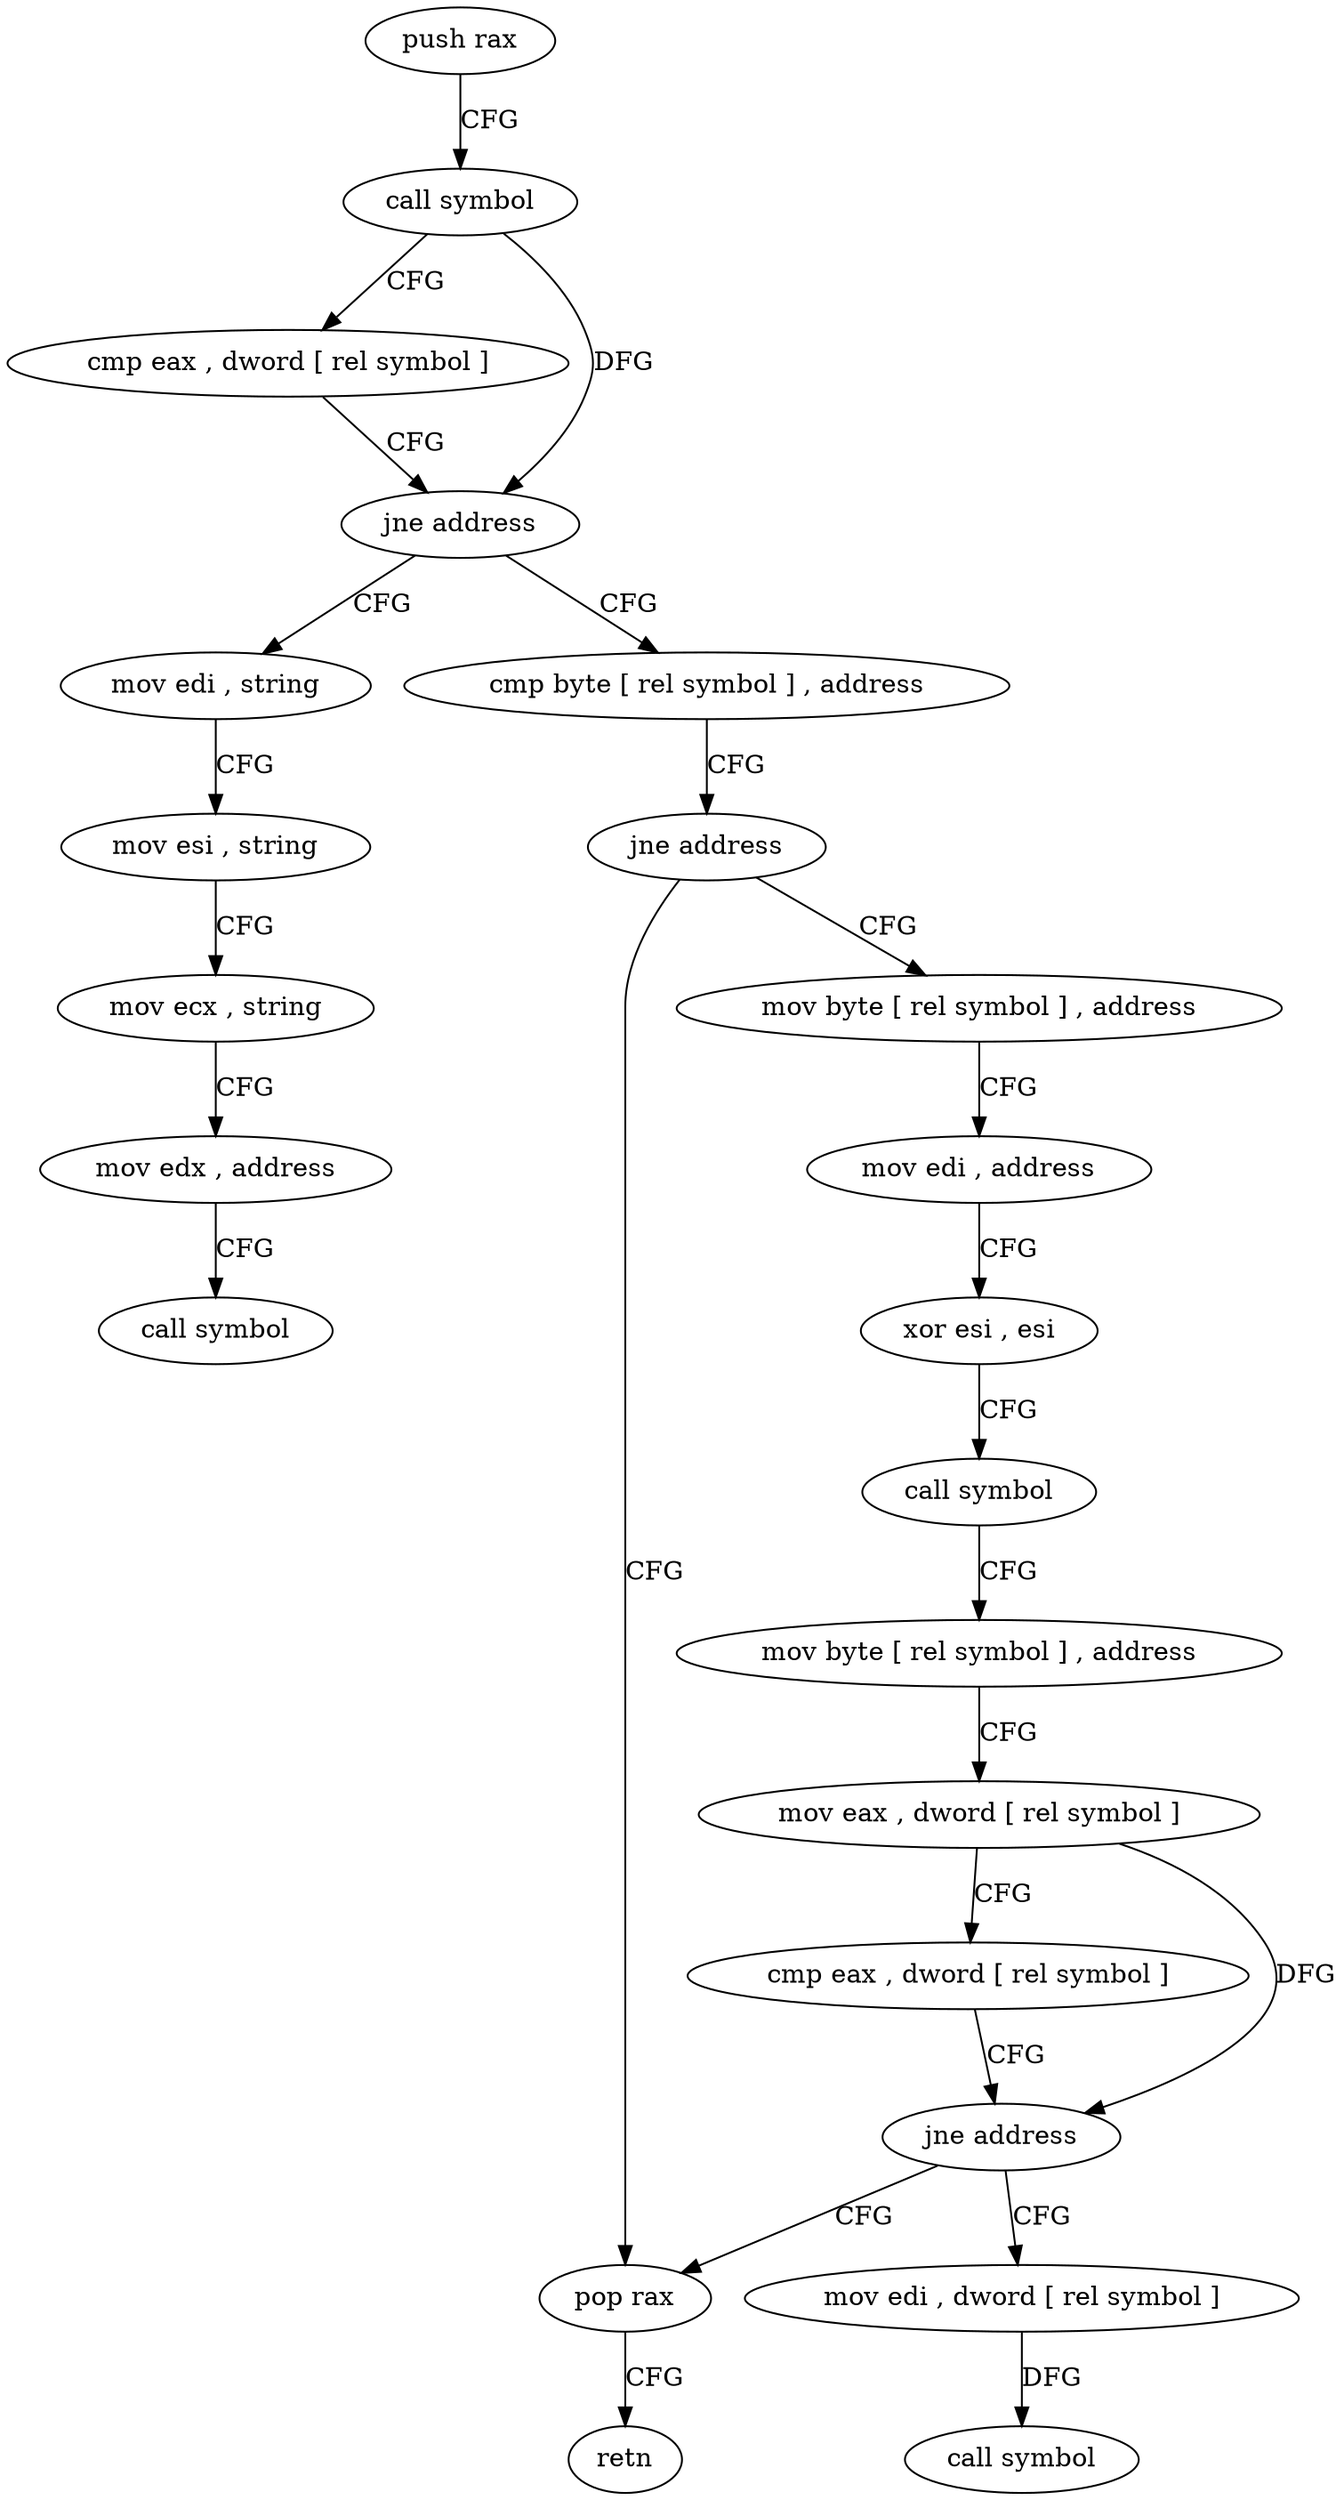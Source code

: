 digraph "func" {
"4206496" [label = "push rax" ]
"4206497" [label = "call symbol" ]
"4206502" [label = "cmp eax , dword [ rel symbol ]" ]
"4206508" [label = "jne address" ]
"4206561" [label = "mov edi , string" ]
"4206510" [label = "cmp byte [ rel symbol ] , address" ]
"4206566" [label = "mov esi , string" ]
"4206571" [label = "mov ecx , string" ]
"4206576" [label = "mov edx , address" ]
"4206581" [label = "call symbol" ]
"4206517" [label = "jne address" ]
"4206559" [label = "pop rax" ]
"4206519" [label = "mov byte [ rel symbol ] , address" ]
"4206560" [label = "retn" ]
"4206526" [label = "mov edi , address" ]
"4206531" [label = "xor esi , esi" ]
"4206533" [label = "call symbol" ]
"4206538" [label = "mov byte [ rel symbol ] , address" ]
"4206545" [label = "mov eax , dword [ rel symbol ]" ]
"4206551" [label = "cmp eax , dword [ rel symbol ]" ]
"4206557" [label = "jne address" ]
"4206586" [label = "mov edi , dword [ rel symbol ]" ]
"4206592" [label = "call symbol" ]
"4206496" -> "4206497" [ label = "CFG" ]
"4206497" -> "4206502" [ label = "CFG" ]
"4206497" -> "4206508" [ label = "DFG" ]
"4206502" -> "4206508" [ label = "CFG" ]
"4206508" -> "4206561" [ label = "CFG" ]
"4206508" -> "4206510" [ label = "CFG" ]
"4206561" -> "4206566" [ label = "CFG" ]
"4206510" -> "4206517" [ label = "CFG" ]
"4206566" -> "4206571" [ label = "CFG" ]
"4206571" -> "4206576" [ label = "CFG" ]
"4206576" -> "4206581" [ label = "CFG" ]
"4206517" -> "4206559" [ label = "CFG" ]
"4206517" -> "4206519" [ label = "CFG" ]
"4206559" -> "4206560" [ label = "CFG" ]
"4206519" -> "4206526" [ label = "CFG" ]
"4206526" -> "4206531" [ label = "CFG" ]
"4206531" -> "4206533" [ label = "CFG" ]
"4206533" -> "4206538" [ label = "CFG" ]
"4206538" -> "4206545" [ label = "CFG" ]
"4206545" -> "4206551" [ label = "CFG" ]
"4206545" -> "4206557" [ label = "DFG" ]
"4206551" -> "4206557" [ label = "CFG" ]
"4206557" -> "4206586" [ label = "CFG" ]
"4206557" -> "4206559" [ label = "CFG" ]
"4206586" -> "4206592" [ label = "DFG" ]
}
